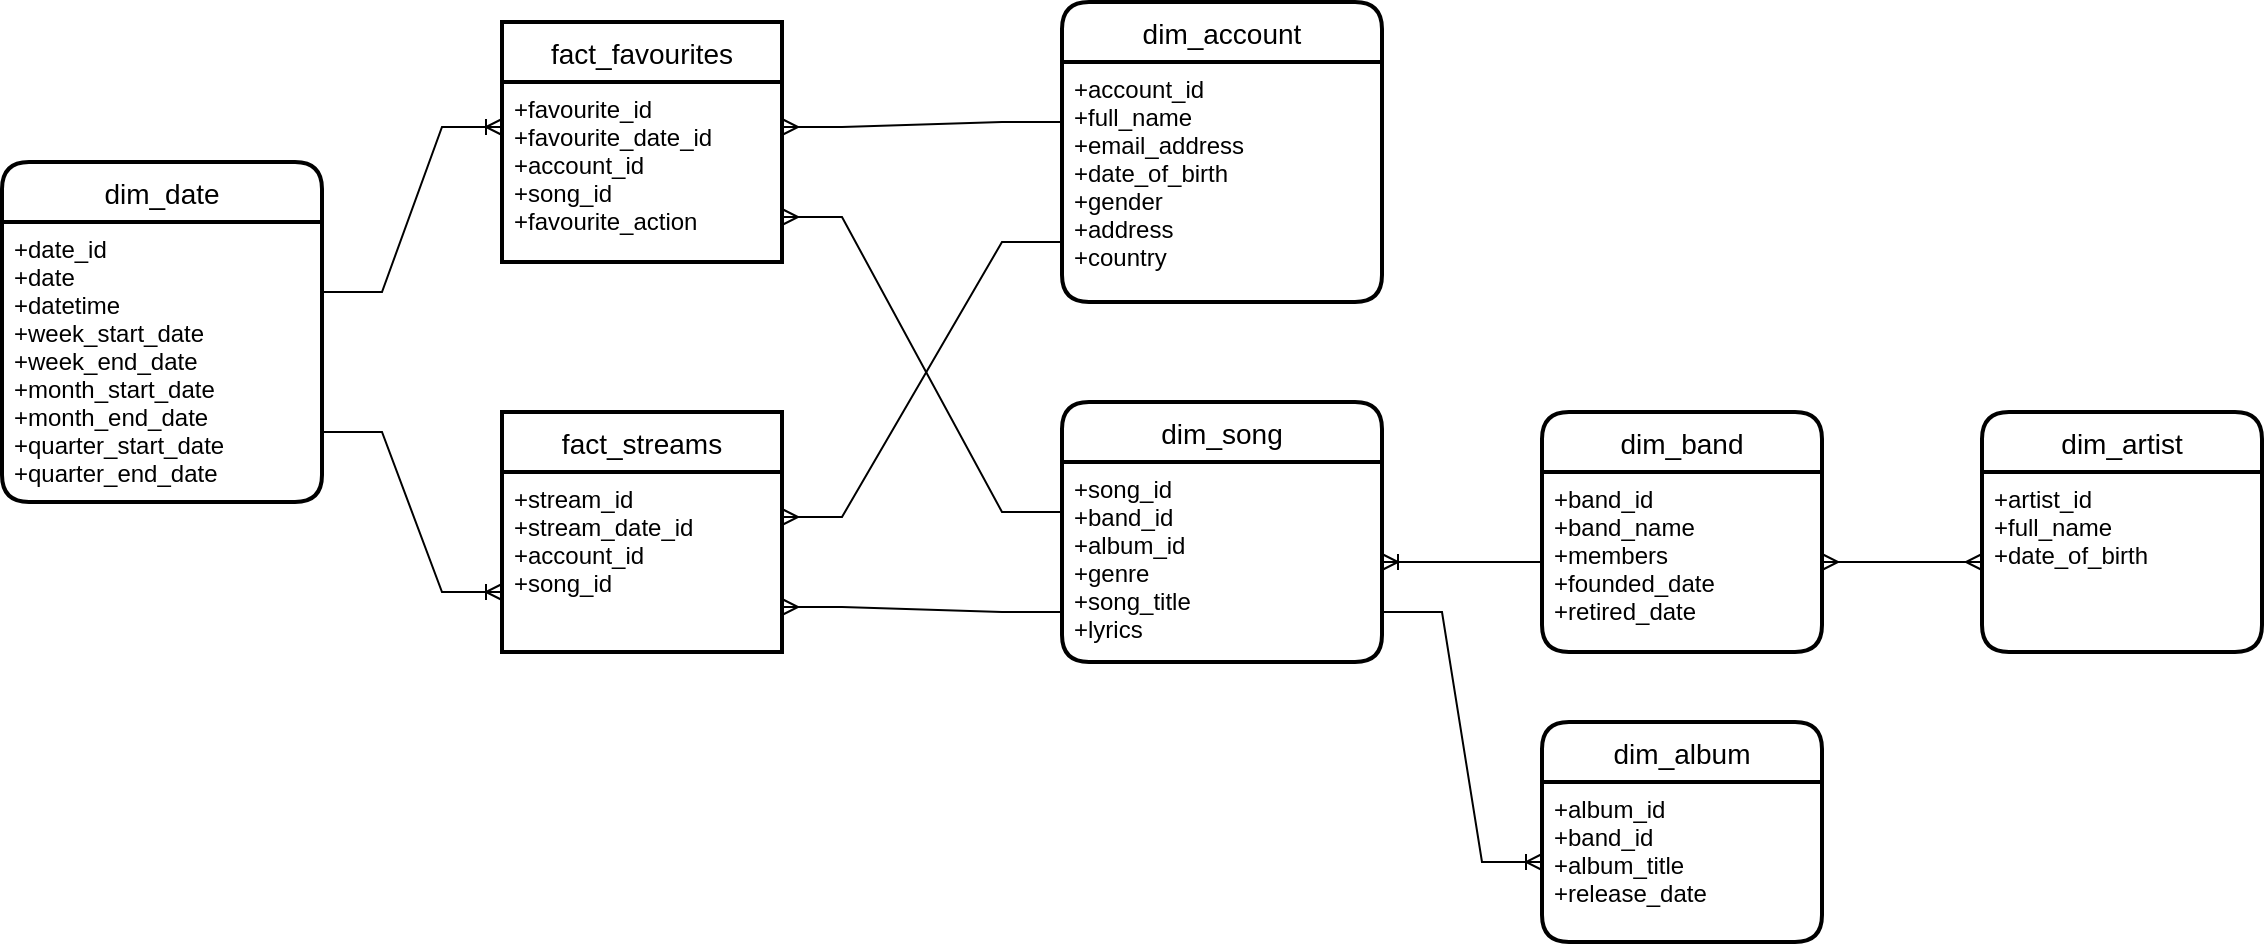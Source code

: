 <mxfile version="15.7.3" type="device"><diagram id="Lu5KORJQyDP0WVwy52uV" name="Page-1"><mxGraphModel dx="2404" dy="1075" grid="1" gridSize="10" guides="1" tooltips="1" connect="1" arrows="1" fold="1" page="1" pageScale="1" pageWidth="827" pageHeight="1169" math="0" shadow="0"><root><mxCell id="0"/><mxCell id="1" parent="0"/><mxCell id="vZCdwGFw_1Mov0Ncn8PV-2" value="dim_account" style="swimlane;childLayout=stackLayout;horizontal=1;startSize=30;horizontalStack=0;rounded=1;fontSize=14;fontStyle=0;strokeWidth=2;resizeParent=0;resizeLast=1;shadow=0;dashed=0;align=center;" parent="1" vertex="1"><mxGeometry x="60" y="50" width="160" height="150" as="geometry"/></mxCell><mxCell id="vZCdwGFw_1Mov0Ncn8PV-3" value="+account_id&#10;+full_name&#10;+email_address&#10;+date_of_birth&#10;+gender&#10;+address&#10;+country&#10;" style="align=left;strokeColor=none;fillColor=none;spacingLeft=4;fontSize=12;verticalAlign=top;resizable=0;rotatable=0;part=1;" parent="vZCdwGFw_1Mov0Ncn8PV-2" vertex="1"><mxGeometry y="30" width="160" height="120" as="geometry"/></mxCell><mxCell id="vZCdwGFw_1Mov0Ncn8PV-7" value="dim_song" style="swimlane;childLayout=stackLayout;horizontal=1;startSize=30;horizontalStack=0;rounded=1;fontSize=14;fontStyle=0;strokeWidth=2;resizeParent=0;resizeLast=1;shadow=0;dashed=0;align=center;" parent="1" vertex="1"><mxGeometry x="60" y="250" width="160" height="130" as="geometry"/></mxCell><mxCell id="vZCdwGFw_1Mov0Ncn8PV-8" value="+song_id&#10;+band_id&#10;+album_id&#10;+genre&#10;+song_title&#10;+lyrics&#10;" style="align=left;strokeColor=none;fillColor=none;spacingLeft=4;fontSize=12;verticalAlign=top;resizable=0;rotatable=0;part=1;" parent="vZCdwGFw_1Mov0Ncn8PV-7" vertex="1"><mxGeometry y="30" width="160" height="100" as="geometry"/></mxCell><mxCell id="vZCdwGFw_1Mov0Ncn8PV-9" value="dim_band" style="swimlane;childLayout=stackLayout;horizontal=1;startSize=30;horizontalStack=0;rounded=1;fontSize=14;fontStyle=0;strokeWidth=2;resizeParent=0;resizeLast=1;shadow=0;dashed=0;align=center;" parent="1" vertex="1"><mxGeometry x="300" y="255" width="140" height="120" as="geometry"/></mxCell><mxCell id="vZCdwGFw_1Mov0Ncn8PV-10" value="+band_id&#10;+band_name&#10;+members&#10;+founded_date&#10;+retired_date&#10;" style="align=left;strokeColor=none;fillColor=none;spacingLeft=4;fontSize=12;verticalAlign=top;resizable=0;rotatable=0;part=1;" parent="vZCdwGFw_1Mov0Ncn8PV-9" vertex="1"><mxGeometry y="30" width="140" height="90" as="geometry"/></mxCell><mxCell id="vZCdwGFw_1Mov0Ncn8PV-13" value="" style="edgeStyle=entityRelationEdgeStyle;fontSize=12;html=1;endArrow=ERoneToMany;rounded=0;exitX=0;exitY=0.5;exitDx=0;exitDy=0;entryX=1;entryY=0.5;entryDx=0;entryDy=0;" parent="1" source="vZCdwGFw_1Mov0Ncn8PV-10" target="vZCdwGFw_1Mov0Ncn8PV-8" edge="1"><mxGeometry width="100" height="100" relative="1" as="geometry"><mxPoint x="320" y="380" as="sourcePoint"/><mxPoint x="420" y="280" as="targetPoint"/></mxGeometry></mxCell><mxCell id="vZCdwGFw_1Mov0Ncn8PV-14" value="dim_album" style="swimlane;childLayout=stackLayout;horizontal=1;startSize=30;horizontalStack=0;rounded=1;fontSize=14;fontStyle=0;strokeWidth=2;resizeParent=0;resizeLast=1;shadow=0;dashed=0;align=center;" parent="1" vertex="1"><mxGeometry x="300" y="410" width="140" height="110" as="geometry"/></mxCell><mxCell id="vZCdwGFw_1Mov0Ncn8PV-15" value="+album_id&#10;+band_id&#10;+album_title&#10;+release_date&#10;" style="align=left;strokeColor=none;fillColor=none;spacingLeft=4;fontSize=12;verticalAlign=top;resizable=0;rotatable=0;part=1;" parent="vZCdwGFw_1Mov0Ncn8PV-14" vertex="1"><mxGeometry y="30" width="140" height="80" as="geometry"/></mxCell><mxCell id="vZCdwGFw_1Mov0Ncn8PV-16" value="" style="edgeStyle=entityRelationEdgeStyle;fontSize=12;html=1;endArrow=ERoneToMany;rounded=0;exitX=1;exitY=0.75;exitDx=0;exitDy=0;entryX=0;entryY=0.5;entryDx=0;entryDy=0;" parent="1" source="vZCdwGFw_1Mov0Ncn8PV-8" target="vZCdwGFw_1Mov0Ncn8PV-15" edge="1"><mxGeometry width="100" height="100" relative="1" as="geometry"><mxPoint x="280" y="380" as="sourcePoint"/><mxPoint x="380" y="280" as="targetPoint"/></mxGeometry></mxCell><mxCell id="vZCdwGFw_1Mov0Ncn8PV-17" value="dim_artist" style="swimlane;childLayout=stackLayout;horizontal=1;startSize=30;horizontalStack=0;rounded=1;fontSize=14;fontStyle=0;strokeWidth=2;resizeParent=0;resizeLast=1;shadow=0;dashed=0;align=center;" parent="1" vertex="1"><mxGeometry x="520" y="255" width="140" height="120" as="geometry"/></mxCell><mxCell id="vZCdwGFw_1Mov0Ncn8PV-18" value="+artist_id&#10;+full_name&#10;+date_of_birth&#10;" style="align=left;strokeColor=none;fillColor=none;spacingLeft=4;fontSize=12;verticalAlign=top;resizable=0;rotatable=0;part=1;" parent="vZCdwGFw_1Mov0Ncn8PV-17" vertex="1"><mxGeometry y="30" width="140" height="90" as="geometry"/></mxCell><mxCell id="vZCdwGFw_1Mov0Ncn8PV-19" value="" style="edgeStyle=entityRelationEdgeStyle;fontSize=12;html=1;endArrow=ERmany;startArrow=ERmany;rounded=0;entryX=0;entryY=0.5;entryDx=0;entryDy=0;exitX=1;exitY=0.5;exitDx=0;exitDy=0;" parent="1" source="vZCdwGFw_1Mov0Ncn8PV-10" target="vZCdwGFw_1Mov0Ncn8PV-18" edge="1"><mxGeometry width="100" height="100" relative="1" as="geometry"><mxPoint x="280" y="380" as="sourcePoint"/><mxPoint x="380" y="280" as="targetPoint"/></mxGeometry></mxCell><mxCell id="vZCdwGFw_1Mov0Ncn8PV-22" value="fact_favourites" style="swimlane;childLayout=stackLayout;horizontal=1;startSize=30;horizontalStack=0;rounded=1;fontSize=14;fontStyle=0;strokeWidth=2;resizeParent=0;resizeLast=1;shadow=0;dashed=0;align=center;arcSize=0;" parent="1" vertex="1"><mxGeometry x="-220" y="60" width="140" height="120" as="geometry"/></mxCell><mxCell id="vZCdwGFw_1Mov0Ncn8PV-23" value="+favourite_id&#10;+favourite_date_id&#10;+account_id&#10;+song_id&#10;+favourite_action&#10;" style="align=left;strokeColor=none;fillColor=none;spacingLeft=4;fontSize=12;verticalAlign=top;resizable=0;rotatable=0;part=1;" parent="vZCdwGFw_1Mov0Ncn8PV-22" vertex="1"><mxGeometry y="30" width="140" height="90" as="geometry"/></mxCell><mxCell id="vZCdwGFw_1Mov0Ncn8PV-24" value="fact_streams" style="swimlane;childLayout=stackLayout;horizontal=1;startSize=30;horizontalStack=0;rounded=1;fontSize=14;fontStyle=0;strokeWidth=2;resizeParent=0;resizeLast=1;shadow=0;dashed=0;align=center;arcSize=0;" parent="1" vertex="1"><mxGeometry x="-220" y="255" width="140" height="120" as="geometry"/></mxCell><mxCell id="vZCdwGFw_1Mov0Ncn8PV-25" value="+stream_id&#10;+stream_date_id&#10;+account_id&#10;+song_id&#10;" style="align=left;strokeColor=none;fillColor=none;spacingLeft=4;fontSize=12;verticalAlign=top;resizable=0;rotatable=0;part=1;" parent="vZCdwGFw_1Mov0Ncn8PV-24" vertex="1"><mxGeometry y="30" width="140" height="90" as="geometry"/></mxCell><mxCell id="vZCdwGFw_1Mov0Ncn8PV-26" value="" style="edgeStyle=entityRelationEdgeStyle;fontSize=12;html=1;endArrow=ERmany;rounded=0;exitX=0;exitY=0.25;exitDx=0;exitDy=0;entryX=1;entryY=0.25;entryDx=0;entryDy=0;" parent="1" source="vZCdwGFw_1Mov0Ncn8PV-3" target="vZCdwGFw_1Mov0Ncn8PV-23" edge="1"><mxGeometry width="100" height="100" relative="1" as="geometry"><mxPoint x="320" y="250" as="sourcePoint"/><mxPoint x="300" y="20" as="targetPoint"/></mxGeometry></mxCell><mxCell id="vZCdwGFw_1Mov0Ncn8PV-27" value="" style="edgeStyle=entityRelationEdgeStyle;fontSize=12;html=1;endArrow=ERmany;rounded=0;exitX=0;exitY=0.75;exitDx=0;exitDy=0;entryX=1;entryY=0.25;entryDx=0;entryDy=0;" parent="1" source="vZCdwGFw_1Mov0Ncn8PV-3" target="vZCdwGFw_1Mov0Ncn8PV-25" edge="1"><mxGeometry width="100" height="100" relative="1" as="geometry"><mxPoint x="230" y="120" as="sourcePoint"/><mxPoint x="354" y="-57.5" as="targetPoint"/></mxGeometry></mxCell><mxCell id="vZCdwGFw_1Mov0Ncn8PV-28" value="" style="edgeStyle=entityRelationEdgeStyle;fontSize=12;html=1;endArrow=ERmany;rounded=0;exitX=0;exitY=0.25;exitDx=0;exitDy=0;entryX=1;entryY=0.75;entryDx=0;entryDy=0;" parent="1" source="vZCdwGFw_1Mov0Ncn8PV-8" target="vZCdwGFw_1Mov0Ncn8PV-23" edge="1"><mxGeometry width="100" height="100" relative="1" as="geometry"><mxPoint x="240" y="130" as="sourcePoint"/><mxPoint x="364" y="-47.5" as="targetPoint"/></mxGeometry></mxCell><mxCell id="vZCdwGFw_1Mov0Ncn8PV-29" value="" style="edgeStyle=entityRelationEdgeStyle;fontSize=12;html=1;endArrow=ERmany;rounded=0;exitX=0;exitY=0.75;exitDx=0;exitDy=0;entryX=1;entryY=0.75;entryDx=0;entryDy=0;" parent="1" source="vZCdwGFw_1Mov0Ncn8PV-8" target="vZCdwGFw_1Mov0Ncn8PV-25" edge="1"><mxGeometry width="100" height="100" relative="1" as="geometry"><mxPoint x="230" y="315" as="sourcePoint"/><mxPoint x="354" y="-12.5" as="targetPoint"/></mxGeometry></mxCell><mxCell id="2Wv6960Wl2VxL7XHVJmV-1" value="dim_date" style="swimlane;childLayout=stackLayout;horizontal=1;startSize=30;horizontalStack=0;rounded=1;fontSize=14;fontStyle=0;strokeWidth=2;resizeParent=0;resizeLast=1;shadow=0;dashed=0;align=center;" vertex="1" parent="1"><mxGeometry x="-470" y="130" width="160" height="170" as="geometry"/></mxCell><mxCell id="2Wv6960Wl2VxL7XHVJmV-2" value="+date_id&#10;+date&#10;+datetime&#10;+week_start_date&#10;+week_end_date&#10;+month_start_date&#10;+month_end_date&#10;+quarter_start_date&#10;+quarter_end_date&#10;" style="align=left;strokeColor=none;fillColor=none;spacingLeft=4;fontSize=12;verticalAlign=top;resizable=0;rotatable=0;part=1;" vertex="1" parent="2Wv6960Wl2VxL7XHVJmV-1"><mxGeometry y="30" width="160" height="140" as="geometry"/></mxCell><mxCell id="2Wv6960Wl2VxL7XHVJmV-4" value="" style="edgeStyle=entityRelationEdgeStyle;fontSize=12;html=1;endArrow=ERoneToMany;rounded=0;exitX=1;exitY=0.25;exitDx=0;exitDy=0;entryX=0;entryY=0.25;entryDx=0;entryDy=0;" edge="1" parent="1" source="2Wv6960Wl2VxL7XHVJmV-2" target="vZCdwGFw_1Mov0Ncn8PV-23"><mxGeometry width="100" height="100" relative="1" as="geometry"><mxPoint x="-170" y="300" as="sourcePoint"/><mxPoint x="-230" y="120" as="targetPoint"/></mxGeometry></mxCell><mxCell id="2Wv6960Wl2VxL7XHVJmV-5" value="" style="edgeStyle=entityRelationEdgeStyle;fontSize=12;html=1;endArrow=ERoneToMany;rounded=0;exitX=1;exitY=0.75;exitDx=0;exitDy=0;entryX=0;entryY=0.75;entryDx=0;entryDy=0;" edge="1" parent="1" source="2Wv6960Wl2VxL7XHVJmV-2" target="vZCdwGFw_1Mov0Ncn8PV-24"><mxGeometry width="100" height="100" relative="1" as="geometry"><mxPoint x="-300" y="205" as="sourcePoint"/><mxPoint x="-220" y="130" as="targetPoint"/></mxGeometry></mxCell></root></mxGraphModel></diagram></mxfile>